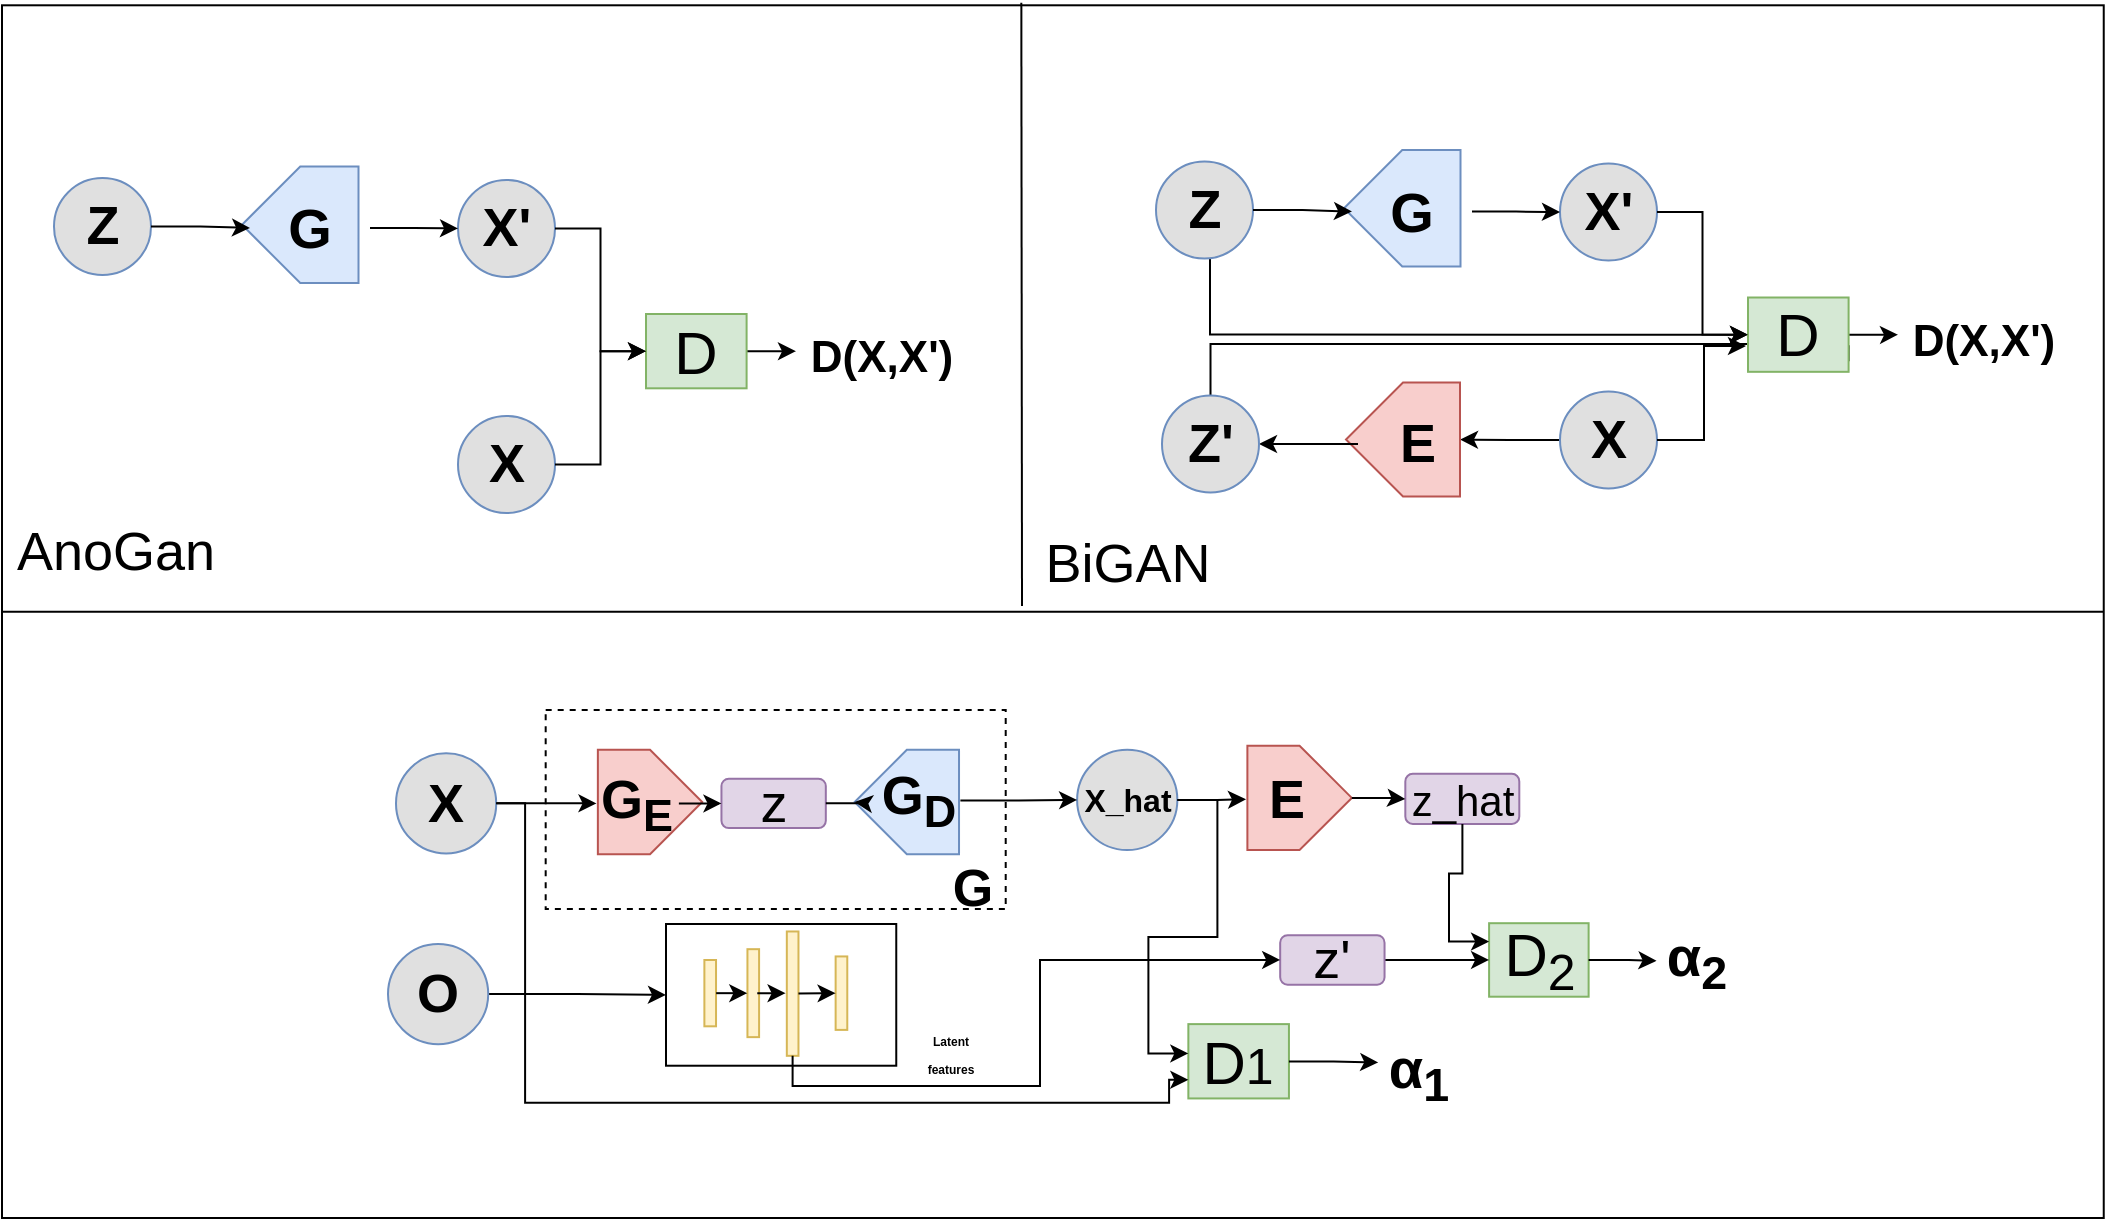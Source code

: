 <mxfile version="16.5.3" type="github">
  <diagram id="zoKfGG71uKdCOVqQadK0" name="第 1 页">
    <mxGraphModel dx="1673" dy="895" grid="0" gridSize="10" guides="1" tooltips="1" connect="1" arrows="1" fold="1" page="1" pageScale="1" pageWidth="1169" pageHeight="827" math="0" shadow="0">
      <root>
        <mxCell id="0" />
        <mxCell id="1" parent="0" />
        <mxCell id="K9JDCldYqfPiGEqKxHy6-145" value="" style="rounded=0;whiteSpace=wrap;html=1;fontSize=27;" parent="1" vertex="1">
          <mxGeometry x="59" y="93.65" width="1050.87" height="606.35" as="geometry" />
        </mxCell>
        <mxCell id="K9JDCldYqfPiGEqKxHy6-41" value="" style="group" parent="1" vertex="1" connectable="0">
          <mxGeometry x="256" y="446" width="677" height="207.53" as="geometry" />
        </mxCell>
        <mxCell id="K9JDCldYqfPiGEqKxHy6-2" value="" style="rounded=0;whiteSpace=wrap;html=1;shadow=0;dashed=1;sketch=0;fontFamily=Helvetica;fontSize=21;" parent="K9JDCldYqfPiGEqKxHy6-41" vertex="1">
          <mxGeometry x="74.841" width="230.015" height="99.559" as="geometry" />
        </mxCell>
        <mxCell id="K9JDCldYqfPiGEqKxHy6-6" value="&lt;b&gt;&lt;font style=&quot;font-size: 27px&quot;&gt;X&lt;/font&gt;&lt;/b&gt;" style="ellipse;whiteSpace=wrap;html=1;aspect=fixed;shadow=0;sketch=0;fontFamily=Helvetica;fontSize=18;fontColor=default;strokeColor=#6c8ebf;fillColor=#E0E0E0;" parent="K9JDCldYqfPiGEqKxHy6-41" vertex="1">
          <mxGeometry y="21.628" width="50.122" height="50.122" as="geometry" />
        </mxCell>
        <mxCell id="K9JDCldYqfPiGEqKxHy6-7" value="" style="group" parent="K9JDCldYqfPiGEqKxHy6-41" vertex="1" connectable="0">
          <mxGeometry x="100.245" y="19.912" width="212.163" height="87.2" as="geometry" />
        </mxCell>
        <mxCell id="K9JDCldYqfPiGEqKxHy6-8" value="" style="verticalLabelPosition=bottom;verticalAlign=top;html=1;shape=offPageConnector;rounded=0;size=0.5;shadow=0;sketch=0;fontFamily=Helvetica;fontSize=18;strokeColor=#b85450;fillColor=#f8cecc;rotation=-90;" parent="K9JDCldYqfPiGEqKxHy6-7" vertex="1">
          <mxGeometry x="0.687" width="52.183" height="52.183" as="geometry" />
        </mxCell>
        <mxCell id="K9JDCldYqfPiGEqKxHy6-9" value="&lt;b&gt;G&lt;sub&gt;E&lt;/sub&gt;&lt;/b&gt;" style="text;html=1;strokeColor=none;fillColor=none;align=center;verticalAlign=middle;whiteSpace=wrap;rounded=0;shadow=0;sketch=0;fontFamily=Helvetica;fontSize=27;fontColor=default;" parent="K9JDCldYqfPiGEqKxHy6-7" vertex="1">
          <mxGeometry y="16.479" width="41.197" height="20.599" as="geometry" />
        </mxCell>
        <mxCell id="K9JDCldYqfPiGEqKxHy6-3" style="edgeStyle=orthogonalEdgeStyle;rounded=0;orthogonalLoop=1;jettySize=auto;html=1;entryX=0;entryY=0.5;entryDx=0;entryDy=0;fontFamily=Helvetica;fontSize=21;fontColor=default;" parent="K9JDCldYqfPiGEqKxHy6-41" source="K9JDCldYqfPiGEqKxHy6-6" target="K9JDCldYqfPiGEqKxHy6-9" edge="1">
          <mxGeometry relative="1" as="geometry" />
        </mxCell>
        <mxCell id="K9JDCldYqfPiGEqKxHy6-11" value="z" style="rounded=1;whiteSpace=wrap;html=1;shadow=0;sketch=0;fontFamily=Helvetica;fontSize=27;fillColor=#e1d5e7;strokeColor=#9673a6;" parent="K9JDCldYqfPiGEqKxHy6-41" vertex="1">
          <mxGeometry x="162.727" y="34.331" width="52.183" height="24.718" as="geometry" />
        </mxCell>
        <mxCell id="K9JDCldYqfPiGEqKxHy6-12" value="" style="group;rotation=-180;" parent="K9JDCldYqfPiGEqKxHy6-41" vertex="1" connectable="0">
          <mxGeometry x="229.329" y="19.912" width="80.334" height="87.544" as="geometry" />
        </mxCell>
        <mxCell id="K9JDCldYqfPiGEqKxHy6-13" value="" style="verticalLabelPosition=bottom;verticalAlign=top;html=1;shape=offPageConnector;rounded=0;size=0.5;shadow=0;sketch=0;fontFamily=Helvetica;fontSize=18;strokeColor=#6c8ebf;fillColor=#dae8fc;rotation=-270;" parent="K9JDCldYqfPiGEqKxHy6-12" vertex="1">
          <mxGeometry width="52.183" height="52.183" as="geometry" />
        </mxCell>
        <mxCell id="K9JDCldYqfPiGEqKxHy6-14" value="&lt;b&gt;&lt;span style=&quot;font-size: 27px&quot;&gt;G&lt;sub&gt;D&lt;/sub&gt;&lt;/span&gt;&lt;/b&gt;" style="text;html=1;strokeColor=none;fillColor=none;align=center;verticalAlign=middle;whiteSpace=wrap;rounded=0;shadow=0;sketch=0;fontFamily=Helvetica;fontSize=27;fontColor=default;rotation=0;" parent="K9JDCldYqfPiGEqKxHy6-12" vertex="1">
          <mxGeometry x="11.672" y="15.106" width="41.197" height="20.599" as="geometry" />
        </mxCell>
        <mxCell id="K9JDCldYqfPiGEqKxHy6-15" value="&lt;b&gt;&lt;font style=&quot;font-size: 26px&quot;&gt;G&lt;/font&gt;&lt;/b&gt;" style="text;html=1;strokeColor=none;fillColor=none;align=center;verticalAlign=middle;whiteSpace=wrap;rounded=0;shadow=0;dashed=1;sketch=0;fontFamily=Helvetica;fontSize=21;fontColor=default;" parent="K9JDCldYqfPiGEqKxHy6-12" vertex="1">
          <mxGeometry x="39.137" y="59.049" width="41.197" height="20.599" as="geometry" />
        </mxCell>
        <mxCell id="K9JDCldYqfPiGEqKxHy6-10" style="edgeStyle=orthogonalEdgeStyle;rounded=0;orthogonalLoop=1;jettySize=auto;html=1;entryX=0.5;entryY=1;entryDx=0;entryDy=0;fontFamily=Helvetica;fontSize=21;fontColor=default;" parent="K9JDCldYqfPiGEqKxHy6-41" source="K9JDCldYqfPiGEqKxHy6-11" target="K9JDCldYqfPiGEqKxHy6-13" edge="1">
          <mxGeometry relative="1" as="geometry" />
        </mxCell>
        <mxCell id="K9JDCldYqfPiGEqKxHy6-19" value="&lt;b&gt;&lt;font style=&quot;font-size: 16px&quot;&gt;X_hat&lt;/font&gt;&lt;/b&gt;" style="ellipse;whiteSpace=wrap;html=1;aspect=fixed;shadow=0;sketch=0;fontFamily=Helvetica;fontSize=18;fontColor=default;strokeColor=#6c8ebf;fillColor=#E0E0E0;" parent="K9JDCldYqfPiGEqKxHy6-41" vertex="1">
          <mxGeometry x="340.56" y="19.912" width="50.122" height="50.122" as="geometry" />
        </mxCell>
        <mxCell id="K9JDCldYqfPiGEqKxHy6-20" value="" style="group" parent="K9JDCldYqfPiGEqKxHy6-41" vertex="1" connectable="0">
          <mxGeometry x="425.013" y="17.852" width="52.869" height="52.183" as="geometry" />
        </mxCell>
        <mxCell id="K9JDCldYqfPiGEqKxHy6-21" value="" style="verticalLabelPosition=bottom;verticalAlign=top;html=1;shape=offPageConnector;rounded=0;size=0.5;shadow=0;sketch=0;fontFamily=Helvetica;fontSize=18;strokeColor=#b85450;fillColor=#f8cecc;rotation=-90;" parent="K9JDCldYqfPiGEqKxHy6-20" vertex="1">
          <mxGeometry x="0.687" width="52.183" height="52.183" as="geometry" />
        </mxCell>
        <mxCell id="K9JDCldYqfPiGEqKxHy6-22" value="&lt;b&gt;E&lt;/b&gt;" style="text;html=1;strokeColor=none;fillColor=none;align=center;verticalAlign=middle;whiteSpace=wrap;rounded=0;shadow=0;sketch=0;fontFamily=Helvetica;fontSize=27;fontColor=default;" parent="K9JDCldYqfPiGEqKxHy6-20" vertex="1">
          <mxGeometry y="16.479" width="41.197" height="20.599" as="geometry" />
        </mxCell>
        <mxCell id="K9JDCldYqfPiGEqKxHy6-16" style="edgeStyle=orthogonalEdgeStyle;rounded=0;orthogonalLoop=1;jettySize=auto;html=1;fontFamily=Helvetica;fontSize=21;fontColor=default;" parent="K9JDCldYqfPiGEqKxHy6-41" source="K9JDCldYqfPiGEqKxHy6-19" target="K9JDCldYqfPiGEqKxHy6-22" edge="1">
          <mxGeometry relative="1" as="geometry" />
        </mxCell>
        <mxCell id="K9JDCldYqfPiGEqKxHy6-24" value="&lt;font style=&quot;font-size: 21px&quot;&gt;z_hat&lt;/font&gt;" style="rounded=1;whiteSpace=wrap;html=1;shadow=0;sketch=0;fontFamily=Helvetica;fontSize=27;fillColor=#e1d5e7;strokeColor=#9673a6;" parent="K9JDCldYqfPiGEqKxHy6-41" vertex="1">
          <mxGeometry x="504.66" y="31.928" width="56.989" height="25.062" as="geometry" />
        </mxCell>
        <mxCell id="K9JDCldYqfPiGEqKxHy6-25" style="edgeStyle=orthogonalEdgeStyle;rounded=0;orthogonalLoop=1;jettySize=auto;html=1;fontFamily=Helvetica;fontSize=21;fontColor=default;entryX=0;entryY=0.5;entryDx=0;entryDy=0;" parent="K9JDCldYqfPiGEqKxHy6-41" source="K9JDCldYqfPiGEqKxHy6-14" target="K9JDCldYqfPiGEqKxHy6-19" edge="1">
          <mxGeometry relative="1" as="geometry">
            <mxPoint x="339.187" y="43.943" as="targetPoint" />
          </mxGeometry>
        </mxCell>
        <mxCell id="K9JDCldYqfPiGEqKxHy6-26" style="edgeStyle=orthogonalEdgeStyle;rounded=0;orthogonalLoop=1;jettySize=auto;html=1;entryX=0;entryY=0.5;entryDx=0;entryDy=0;fontFamily=Helvetica;fontSize=21;fontColor=default;" parent="K9JDCldYqfPiGEqKxHy6-41" source="K9JDCldYqfPiGEqKxHy6-9" target="K9JDCldYqfPiGEqKxHy6-11" edge="1">
          <mxGeometry relative="1" as="geometry" />
        </mxCell>
        <mxCell id="K9JDCldYqfPiGEqKxHy6-27" style="edgeStyle=orthogonalEdgeStyle;rounded=0;orthogonalLoop=1;jettySize=auto;html=1;entryX=0;entryY=0.5;entryDx=0;entryDy=0;fontFamily=Helvetica;fontSize=21;fontColor=default;" parent="K9JDCldYqfPiGEqKxHy6-41" source="K9JDCldYqfPiGEqKxHy6-21" target="K9JDCldYqfPiGEqKxHy6-24" edge="1">
          <mxGeometry relative="1" as="geometry" />
        </mxCell>
        <mxCell id="K9JDCldYqfPiGEqKxHy6-30" value="D&lt;sub&gt;2&lt;/sub&gt;" style="rounded=0;whiteSpace=wrap;html=1;shadow=0;sketch=0;fontFamily=Helvetica;fontSize=30;strokeColor=#82b366;fillColor=#d5e8d4;" parent="K9JDCldYqfPiGEqKxHy6-41" vertex="1">
          <mxGeometry x="546.548" y="106.6" width="49.758" height="36.754" as="geometry" />
        </mxCell>
        <mxCell id="K9JDCldYqfPiGEqKxHy6-23" style="edgeStyle=orthogonalEdgeStyle;rounded=0;orthogonalLoop=1;jettySize=auto;html=1;entryX=0;entryY=0.25;entryDx=0;entryDy=0;fontFamily=Helvetica;fontSize=30;fontColor=default;" parent="K9JDCldYqfPiGEqKxHy6-41" source="K9JDCldYqfPiGEqKxHy6-24" target="K9JDCldYqfPiGEqKxHy6-30" edge="1">
          <mxGeometry relative="1" as="geometry" />
        </mxCell>
        <mxCell id="K9JDCldYqfPiGEqKxHy6-31" style="edgeStyle=orthogonalEdgeStyle;rounded=0;orthogonalLoop=1;jettySize=auto;html=1;entryX=0;entryY=0.5;entryDx=0;entryDy=0;fontFamily=Helvetica;fontSize=30;fontColor=default;" parent="K9JDCldYqfPiGEqKxHy6-41" source="K9JDCldYqfPiGEqKxHy6-32" target="K9JDCldYqfPiGEqKxHy6-30" edge="1">
          <mxGeometry relative="1" as="geometry" />
        </mxCell>
        <mxCell id="K9JDCldYqfPiGEqKxHy6-32" value="z&#39;" style="rounded=1;whiteSpace=wrap;html=1;shadow=0;sketch=0;fontFamily=Helvetica;fontSize=27;fillColor=#e1d5e7;strokeColor=#9673a6;" parent="K9JDCldYqfPiGEqKxHy6-41" vertex="1">
          <mxGeometry x="442.089" y="112.618" width="52.183" height="24.718" as="geometry" />
        </mxCell>
        <mxCell id="K9JDCldYqfPiGEqKxHy6-35" value="D&lt;span style=&quot;font-size: 25px&quot;&gt;1&lt;/span&gt;" style="rounded=0;whiteSpace=wrap;html=1;shadow=0;sketch=0;fontFamily=Helvetica;fontSize=30;strokeColor=#82b366;fillColor=#d5e8d4;" parent="K9JDCldYqfPiGEqKxHy6-41" vertex="1">
          <mxGeometry x="396.174" y="157.06" width="50.294" height="37.161" as="geometry" />
        </mxCell>
        <mxCell id="K9JDCldYqfPiGEqKxHy6-4" style="edgeStyle=orthogonalEdgeStyle;rounded=0;orthogonalLoop=1;jettySize=auto;html=1;entryX=0;entryY=0.75;entryDx=0;entryDy=0;fontFamily=Helvetica;fontSize=30;fontColor=default;" parent="K9JDCldYqfPiGEqKxHy6-41" source="K9JDCldYqfPiGEqKxHy6-6" target="K9JDCldYqfPiGEqKxHy6-35" edge="1">
          <mxGeometry relative="1" as="geometry">
            <Array as="points">
              <mxPoint x="64.542" y="46.69" />
              <mxPoint x="64.542" y="196.372" />
              <mxPoint x="386.563" y="196.372" />
            </Array>
          </mxGeometry>
        </mxCell>
        <mxCell id="K9JDCldYqfPiGEqKxHy6-17" style="edgeStyle=orthogonalEdgeStyle;rounded=0;orthogonalLoop=1;jettySize=auto;html=1;entryX=0;entryY=0.395;entryDx=0;entryDy=0;fontFamily=Helvetica;fontSize=30;fontColor=default;entryPerimeter=0;" parent="K9JDCldYqfPiGEqKxHy6-41" source="K9JDCldYqfPiGEqKxHy6-19" target="K9JDCldYqfPiGEqKxHy6-35" edge="1">
          <mxGeometry relative="1" as="geometry" />
        </mxCell>
        <mxCell id="K9JDCldYqfPiGEqKxHy6-36" value="&lt;b style=&quot;font-size: 28px&quot;&gt;α&lt;sub&gt;1&lt;/sub&gt;&lt;/b&gt;" style="text;html=1;strokeColor=none;fillColor=none;align=center;verticalAlign=middle;whiteSpace=wrap;rounded=0;shadow=0;sketch=0;fontFamily=Helvetica;fontSize=30;fontColor=default;" parent="K9JDCldYqfPiGEqKxHy6-41" vertex="1">
          <mxGeometry x="491.104" y="171.099" width="41.197" height="20.599" as="geometry" />
        </mxCell>
        <mxCell id="K9JDCldYqfPiGEqKxHy6-37" value="&lt;font style=&quot;font-size: 28px&quot;&gt;&lt;b&gt;α&lt;/b&gt;&lt;b&gt;&lt;sub&gt;2&lt;/sub&gt;&lt;/b&gt;&lt;/font&gt;" style="text;html=1;strokeColor=none;fillColor=none;align=center;verticalAlign=middle;whiteSpace=wrap;rounded=0;shadow=0;sketch=0;fontFamily=Helvetica;fontSize=30;fontColor=default;" parent="K9JDCldYqfPiGEqKxHy6-41" vertex="1">
          <mxGeometry x="630.254" y="115.057" width="41.197" height="20.599" as="geometry" />
        </mxCell>
        <mxCell id="K9JDCldYqfPiGEqKxHy6-33" style="edgeStyle=orthogonalEdgeStyle;rounded=0;orthogonalLoop=1;jettySize=auto;html=1;fontFamily=Helvetica;fontSize=30;fontColor=default;entryX=0;entryY=0.25;entryDx=0;entryDy=0;" parent="K9JDCldYqfPiGEqKxHy6-41" source="K9JDCldYqfPiGEqKxHy6-35" target="K9JDCldYqfPiGEqKxHy6-36" edge="1">
          <mxGeometry relative="1" as="geometry">
            <mxPoint x="497.108" y="252.503" as="targetPoint" />
          </mxGeometry>
        </mxCell>
        <mxCell id="K9JDCldYqfPiGEqKxHy6-28" style="edgeStyle=orthogonalEdgeStyle;rounded=0;orthogonalLoop=1;jettySize=auto;html=1;fontFamily=Helvetica;fontSize=34;fontColor=default;" parent="K9JDCldYqfPiGEqKxHy6-41" source="K9JDCldYqfPiGEqKxHy6-30" target="K9JDCldYqfPiGEqKxHy6-37" edge="1">
          <mxGeometry relative="1" as="geometry" />
        </mxCell>
        <mxCell id="K9JDCldYqfPiGEqKxHy6-90" value="" style="group" parent="1" vertex="1" connectable="0">
          <mxGeometry x="85" y="174.25" width="444" height="173.25" as="geometry" />
        </mxCell>
        <mxCell id="K9JDCldYqfPiGEqKxHy6-75" value="&lt;b&gt;&lt;font style=&quot;font-size: 27px&quot;&gt;Z&lt;/font&gt;&lt;/b&gt;" style="ellipse;whiteSpace=wrap;html=1;aspect=fixed;shadow=0;sketch=0;fontFamily=Helvetica;fontSize=18;fontColor=default;strokeColor=#6c8ebf;fillColor=#E0E0E0;" parent="K9JDCldYqfPiGEqKxHy6-90" vertex="1">
          <mxGeometry y="5.75" width="48.5" height="48.5" as="geometry" />
        </mxCell>
        <mxCell id="K9JDCldYqfPiGEqKxHy6-76" value="" style="verticalLabelPosition=bottom;verticalAlign=top;html=1;shape=offPageConnector;rounded=0;size=0.5;shadow=0;sketch=0;fontFamily=Helvetica;fontSize=18;strokeColor=#6c8ebf;fillColor=#dae8fc;rotation=-270;" parent="K9JDCldYqfPiGEqKxHy6-90" vertex="1">
          <mxGeometry x="94" width="58.25" height="58.25" as="geometry" />
        </mxCell>
        <mxCell id="K9JDCldYqfPiGEqKxHy6-77" value="&lt;b&gt;&lt;font style=&quot;font-size: 28px&quot;&gt;G&lt;/font&gt;&lt;/b&gt;" style="text;html=1;strokeColor=none;fillColor=none;align=center;verticalAlign=middle;whiteSpace=wrap;rounded=0;fontSize=26;" parent="K9JDCldYqfPiGEqKxHy6-90" vertex="1">
          <mxGeometry x="98" y="15.75" width="60" height="30" as="geometry" />
        </mxCell>
        <mxCell id="K9JDCldYqfPiGEqKxHy6-80" style="edgeStyle=orthogonalEdgeStyle;rounded=0;orthogonalLoop=1;jettySize=auto;html=1;entryX=0;entryY=0.5;entryDx=0;entryDy=0;fontSize=28;" parent="K9JDCldYqfPiGEqKxHy6-90" source="K9JDCldYqfPiGEqKxHy6-75" target="K9JDCldYqfPiGEqKxHy6-77" edge="1">
          <mxGeometry relative="1" as="geometry" />
        </mxCell>
        <mxCell id="K9JDCldYqfPiGEqKxHy6-79" value="&lt;b&gt;&lt;font style=&quot;font-size: 27px&quot;&gt;X&#39;&lt;/font&gt;&lt;/b&gt;" style="ellipse;whiteSpace=wrap;html=1;aspect=fixed;shadow=0;sketch=0;fontFamily=Helvetica;fontSize=18;fontColor=default;strokeColor=#6c8ebf;fillColor=#E0E0E0;" parent="K9JDCldYqfPiGEqKxHy6-90" vertex="1">
          <mxGeometry x="202" y="6.75" width="48.5" height="48.5" as="geometry" />
        </mxCell>
        <mxCell id="K9JDCldYqfPiGEqKxHy6-81" style="edgeStyle=orthogonalEdgeStyle;rounded=0;orthogonalLoop=1;jettySize=auto;html=1;entryX=0;entryY=0.5;entryDx=0;entryDy=0;fontSize=28;" parent="K9JDCldYqfPiGEqKxHy6-90" source="K9JDCldYqfPiGEqKxHy6-77" target="K9JDCldYqfPiGEqKxHy6-79" edge="1">
          <mxGeometry relative="1" as="geometry" />
        </mxCell>
        <mxCell id="K9JDCldYqfPiGEqKxHy6-82" value="&lt;b&gt;&lt;font style=&quot;font-size: 27px&quot;&gt;X&lt;/font&gt;&lt;/b&gt;" style="ellipse;whiteSpace=wrap;html=1;aspect=fixed;shadow=0;sketch=0;fontFamily=Helvetica;fontSize=18;fontColor=default;strokeColor=#6c8ebf;fillColor=#E0E0E0;" parent="K9JDCldYqfPiGEqKxHy6-90" vertex="1">
          <mxGeometry x="202" y="124.75" width="48.5" height="48.5" as="geometry" />
        </mxCell>
        <mxCell id="K9JDCldYqfPiGEqKxHy6-88" style="edgeStyle=orthogonalEdgeStyle;rounded=0;orthogonalLoop=1;jettySize=auto;html=1;fontSize=28;" parent="K9JDCldYqfPiGEqKxHy6-90" source="K9JDCldYqfPiGEqKxHy6-84" edge="1">
          <mxGeometry relative="1" as="geometry">
            <mxPoint x="371" y="92.331" as="targetPoint" />
          </mxGeometry>
        </mxCell>
        <mxCell id="K9JDCldYqfPiGEqKxHy6-84" value="D" style="rounded=0;whiteSpace=wrap;html=1;shadow=0;sketch=0;fontFamily=Helvetica;fontSize=30;strokeColor=#82b366;fillColor=#d5e8d4;" parent="K9JDCldYqfPiGEqKxHy6-90" vertex="1">
          <mxGeometry x="296.004" y="73.75" width="50.294" height="37.161" as="geometry" />
        </mxCell>
        <mxCell id="K9JDCldYqfPiGEqKxHy6-86" style="edgeStyle=orthogonalEdgeStyle;rounded=0;orthogonalLoop=1;jettySize=auto;html=1;entryX=0;entryY=0.5;entryDx=0;entryDy=0;fontSize=28;" parent="K9JDCldYqfPiGEqKxHy6-90" source="K9JDCldYqfPiGEqKxHy6-79" target="K9JDCldYqfPiGEqKxHy6-84" edge="1">
          <mxGeometry relative="1" as="geometry" />
        </mxCell>
        <mxCell id="K9JDCldYqfPiGEqKxHy6-87" style="edgeStyle=orthogonalEdgeStyle;rounded=0;orthogonalLoop=1;jettySize=auto;html=1;entryX=0;entryY=0.5;entryDx=0;entryDy=0;fontSize=28;" parent="K9JDCldYqfPiGEqKxHy6-90" source="K9JDCldYqfPiGEqKxHy6-82" target="K9JDCldYqfPiGEqKxHy6-84" edge="1">
          <mxGeometry relative="1" as="geometry" />
        </mxCell>
        <mxCell id="K9JDCldYqfPiGEqKxHy6-89" value="&lt;font style=&quot;font-size: 22px&quot;&gt;&lt;b&gt;D(X,X&#39;)&lt;/b&gt;&lt;/font&gt;" style="text;html=1;strokeColor=none;fillColor=none;align=center;verticalAlign=middle;whiteSpace=wrap;rounded=0;fontSize=28;" parent="K9JDCldYqfPiGEqKxHy6-90" vertex="1">
          <mxGeometry x="384" y="77.75" width="60" height="30" as="geometry" />
        </mxCell>
        <mxCell id="K9JDCldYqfPiGEqKxHy6-91" value="" style="group" parent="1" vertex="1" connectable="0">
          <mxGeometry x="636" y="166" width="444" height="173.255" as="geometry" />
        </mxCell>
        <mxCell id="K9JDCldYqfPiGEqKxHy6-130" style="edgeStyle=orthogonalEdgeStyle;rounded=0;orthogonalLoop=1;jettySize=auto;html=1;entryX=0;entryY=0.5;entryDx=0;entryDy=0;fontSize=27;" parent="K9JDCldYqfPiGEqKxHy6-91" source="K9JDCldYqfPiGEqKxHy6-92" target="K9JDCldYqfPiGEqKxHy6-100" edge="1">
          <mxGeometry relative="1" as="geometry">
            <Array as="points">
              <mxPoint x="27" y="92" />
            </Array>
          </mxGeometry>
        </mxCell>
        <mxCell id="K9JDCldYqfPiGEqKxHy6-129" style="edgeStyle=orthogonalEdgeStyle;rounded=0;orthogonalLoop=1;jettySize=auto;html=1;entryX=1;entryY=0.75;entryDx=0;entryDy=0;fontSize=27;endArrow=baseDash;endFill=0;" parent="K9JDCldYqfPiGEqKxHy6-91" source="K9JDCldYqfPiGEqKxHy6-121" target="K9JDCldYqfPiGEqKxHy6-100" edge="1">
          <mxGeometry relative="1" as="geometry">
            <Array as="points">
              <mxPoint x="27" y="97" />
              <mxPoint x="296" y="97" />
              <mxPoint x="296" y="102" />
            </Array>
          </mxGeometry>
        </mxCell>
        <mxCell id="K9JDCldYqfPiGEqKxHy6-92" value="&lt;b&gt;&lt;font style=&quot;font-size: 27px&quot;&gt;Z&lt;/font&gt;&lt;/b&gt;" style="ellipse;whiteSpace=wrap;html=1;aspect=fixed;shadow=0;sketch=0;fontFamily=Helvetica;fontSize=18;fontColor=default;strokeColor=#6c8ebf;fillColor=#E0E0E0;" parent="K9JDCldYqfPiGEqKxHy6-91" vertex="1">
          <mxGeometry y="5.75" width="48.5" height="48.5" as="geometry" />
        </mxCell>
        <mxCell id="K9JDCldYqfPiGEqKxHy6-93" value="" style="verticalLabelPosition=bottom;verticalAlign=top;html=1;shape=offPageConnector;rounded=0;size=0.5;shadow=0;sketch=0;fontFamily=Helvetica;fontSize=18;strokeColor=#6c8ebf;fillColor=#dae8fc;rotation=-270;" parent="K9JDCldYqfPiGEqKxHy6-91" vertex="1">
          <mxGeometry x="94" width="58.25" height="58.25" as="geometry" />
        </mxCell>
        <mxCell id="K9JDCldYqfPiGEqKxHy6-94" value="&lt;b&gt;&lt;font style=&quot;font-size: 28px&quot;&gt;G&lt;/font&gt;&lt;/b&gt;" style="text;html=1;strokeColor=none;fillColor=none;align=center;verticalAlign=middle;whiteSpace=wrap;rounded=0;fontSize=26;" parent="K9JDCldYqfPiGEqKxHy6-91" vertex="1">
          <mxGeometry x="98" y="15.75" width="60" height="30" as="geometry" />
        </mxCell>
        <mxCell id="K9JDCldYqfPiGEqKxHy6-95" style="edgeStyle=orthogonalEdgeStyle;rounded=0;orthogonalLoop=1;jettySize=auto;html=1;entryX=0;entryY=0.5;entryDx=0;entryDy=0;fontSize=28;" parent="K9JDCldYqfPiGEqKxHy6-91" source="K9JDCldYqfPiGEqKxHy6-92" target="K9JDCldYqfPiGEqKxHy6-94" edge="1">
          <mxGeometry relative="1" as="geometry" />
        </mxCell>
        <mxCell id="K9JDCldYqfPiGEqKxHy6-96" value="&lt;b&gt;&lt;font style=&quot;font-size: 27px&quot;&gt;X&#39;&lt;/font&gt;&lt;/b&gt;" style="ellipse;whiteSpace=wrap;html=1;aspect=fixed;shadow=0;sketch=0;fontFamily=Helvetica;fontSize=18;fontColor=default;strokeColor=#6c8ebf;fillColor=#E0E0E0;" parent="K9JDCldYqfPiGEqKxHy6-91" vertex="1">
          <mxGeometry x="202" y="6.75" width="48.5" height="48.5" as="geometry" />
        </mxCell>
        <mxCell id="K9JDCldYqfPiGEqKxHy6-97" style="edgeStyle=orthogonalEdgeStyle;rounded=0;orthogonalLoop=1;jettySize=auto;html=1;entryX=0;entryY=0.5;entryDx=0;entryDy=0;fontSize=28;" parent="K9JDCldYqfPiGEqKxHy6-91" source="K9JDCldYqfPiGEqKxHy6-94" target="K9JDCldYqfPiGEqKxHy6-96" edge="1">
          <mxGeometry relative="1" as="geometry" />
        </mxCell>
        <mxCell id="K9JDCldYqfPiGEqKxHy6-123" style="edgeStyle=orthogonalEdgeStyle;rounded=0;orthogonalLoop=1;jettySize=auto;html=1;entryX=0.5;entryY=0;entryDx=0;entryDy=0;fontSize=27;" parent="K9JDCldYqfPiGEqKxHy6-91" source="K9JDCldYqfPiGEqKxHy6-98" target="K9JDCldYqfPiGEqKxHy6-104" edge="1">
          <mxGeometry relative="1" as="geometry" />
        </mxCell>
        <mxCell id="K9JDCldYqfPiGEqKxHy6-98" value="&lt;b&gt;&lt;font style=&quot;font-size: 27px&quot;&gt;X&lt;/font&gt;&lt;/b&gt;" style="ellipse;whiteSpace=wrap;html=1;aspect=fixed;shadow=0;sketch=0;fontFamily=Helvetica;fontSize=18;fontColor=default;strokeColor=#6c8ebf;fillColor=#E0E0E0;" parent="K9JDCldYqfPiGEqKxHy6-91" vertex="1">
          <mxGeometry x="202" y="120.75" width="48.5" height="48.5" as="geometry" />
        </mxCell>
        <mxCell id="K9JDCldYqfPiGEqKxHy6-99" style="edgeStyle=orthogonalEdgeStyle;rounded=0;orthogonalLoop=1;jettySize=auto;html=1;fontSize=28;" parent="K9JDCldYqfPiGEqKxHy6-91" source="K9JDCldYqfPiGEqKxHy6-100" edge="1">
          <mxGeometry relative="1" as="geometry">
            <mxPoint x="371" y="92.331" as="targetPoint" />
          </mxGeometry>
        </mxCell>
        <mxCell id="K9JDCldYqfPiGEqKxHy6-100" value="D" style="rounded=0;whiteSpace=wrap;html=1;shadow=0;sketch=0;fontFamily=Helvetica;fontSize=30;strokeColor=#82b366;fillColor=#d5e8d4;" parent="K9JDCldYqfPiGEqKxHy6-91" vertex="1">
          <mxGeometry x="296.004" y="73.75" width="50.294" height="37.161" as="geometry" />
        </mxCell>
        <mxCell id="K9JDCldYqfPiGEqKxHy6-101" style="edgeStyle=orthogonalEdgeStyle;rounded=0;orthogonalLoop=1;jettySize=auto;html=1;entryX=0;entryY=0.5;entryDx=0;entryDy=0;fontSize=28;" parent="K9JDCldYqfPiGEqKxHy6-91" source="K9JDCldYqfPiGEqKxHy6-96" target="K9JDCldYqfPiGEqKxHy6-100" edge="1">
          <mxGeometry relative="1" as="geometry" />
        </mxCell>
        <mxCell id="K9JDCldYqfPiGEqKxHy6-102" style="edgeStyle=orthogonalEdgeStyle;rounded=0;orthogonalLoop=1;jettySize=auto;html=1;fontSize=28;" parent="K9JDCldYqfPiGEqKxHy6-91" source="K9JDCldYqfPiGEqKxHy6-98" edge="1">
          <mxGeometry relative="1" as="geometry">
            <mxPoint x="295" y="98" as="targetPoint" />
            <Array as="points">
              <mxPoint x="274" y="145" />
              <mxPoint x="274" y="98" />
            </Array>
          </mxGeometry>
        </mxCell>
        <mxCell id="K9JDCldYqfPiGEqKxHy6-103" value="&lt;font style=&quot;font-size: 22px&quot;&gt;&lt;b&gt;D(X,X&#39;)&lt;/b&gt;&lt;/font&gt;" style="text;html=1;strokeColor=none;fillColor=none;align=center;verticalAlign=middle;whiteSpace=wrap;rounded=0;fontSize=28;" parent="K9JDCldYqfPiGEqKxHy6-91" vertex="1">
          <mxGeometry x="384" y="77.75" width="60" height="30" as="geometry" />
        </mxCell>
        <mxCell id="K9JDCldYqfPiGEqKxHy6-104" value="" style="verticalLabelPosition=bottom;verticalAlign=top;html=1;shape=offPageConnector;rounded=0;size=0.5;shadow=0;sketch=0;fontFamily=Helvetica;fontSize=18;strokeColor=#b85450;fillColor=#f8cecc;rotation=90;" parent="K9JDCldYqfPiGEqKxHy6-91" vertex="1">
          <mxGeometry x="95" y="116.25" width="57" height="57" as="geometry" />
        </mxCell>
        <mxCell id="K9JDCldYqfPiGEqKxHy6-124" style="edgeStyle=orthogonalEdgeStyle;rounded=0;orthogonalLoop=1;jettySize=auto;html=1;entryX=1;entryY=0.5;entryDx=0;entryDy=0;fontSize=27;" parent="K9JDCldYqfPiGEqKxHy6-91" source="K9JDCldYqfPiGEqKxHy6-105" target="K9JDCldYqfPiGEqKxHy6-121" edge="1">
          <mxGeometry relative="1" as="geometry" />
        </mxCell>
        <mxCell id="K9JDCldYqfPiGEqKxHy6-105" value="&lt;b&gt;&lt;font style=&quot;font-size: 27px&quot;&gt;E&lt;/font&gt;&lt;/b&gt;" style="text;html=1;strokeColor=none;fillColor=none;align=center;verticalAlign=middle;whiteSpace=wrap;rounded=0;fontSize=22;" parent="K9JDCldYqfPiGEqKxHy6-91" vertex="1">
          <mxGeometry x="101" y="132" width="60" height="30" as="geometry" />
        </mxCell>
        <mxCell id="K9JDCldYqfPiGEqKxHy6-121" value="&lt;b&gt;&lt;font style=&quot;font-size: 27px&quot;&gt;Z&#39;&lt;/font&gt;&lt;/b&gt;" style="ellipse;whiteSpace=wrap;html=1;aspect=fixed;shadow=0;sketch=0;fontFamily=Helvetica;fontSize=18;fontColor=default;strokeColor=#6c8ebf;fillColor=#E0E0E0;" parent="K9JDCldYqfPiGEqKxHy6-91" vertex="1">
          <mxGeometry x="3" y="122.75" width="48.5" height="48.5" as="geometry" />
        </mxCell>
        <mxCell id="K9JDCldYqfPiGEqKxHy6-149" value="" style="endArrow=none;html=1;rounded=0;fontSize=27;exitX=0;exitY=0.5;exitDx=0;exitDy=0;entryX=1;entryY=0.5;entryDx=0;entryDy=0;" parent="1" source="K9JDCldYqfPiGEqKxHy6-145" target="K9JDCldYqfPiGEqKxHy6-145" edge="1">
          <mxGeometry width="50" height="50" relative="1" as="geometry">
            <mxPoint x="133" y="403" as="sourcePoint" />
            <mxPoint x="1101" y="400" as="targetPoint" />
          </mxGeometry>
        </mxCell>
        <mxCell id="K9JDCldYqfPiGEqKxHy6-151" value="" style="endArrow=none;html=1;rounded=0;fontSize=27;exitX=0.485;exitY=-0.002;exitDx=0;exitDy=0;exitPerimeter=0;" parent="1" source="K9JDCldYqfPiGEqKxHy6-145" edge="1">
          <mxGeometry width="50" height="50" relative="1" as="geometry">
            <mxPoint x="186" y="163" as="sourcePoint" />
            <mxPoint x="569" y="394" as="targetPoint" />
          </mxGeometry>
        </mxCell>
        <mxCell id="K9JDCldYqfPiGEqKxHy6-152" value="AnoGan" style="text;html=1;strokeColor=none;fillColor=none;align=center;verticalAlign=middle;whiteSpace=wrap;rounded=0;fontSize=27;" parent="1" vertex="1">
          <mxGeometry x="86" y="352" width="60" height="30" as="geometry" />
        </mxCell>
        <mxCell id="K9JDCldYqfPiGEqKxHy6-153" value="BiGAN" style="text;html=1;strokeColor=none;fillColor=none;align=center;verticalAlign=middle;whiteSpace=wrap;rounded=0;fontSize=27;" parent="1" vertex="1">
          <mxGeometry x="592" y="358" width="60" height="30" as="geometry" />
        </mxCell>
        <mxCell id="-DCPUuU-maHSj6jhBlP8-17" style="edgeStyle=orthogonalEdgeStyle;rounded=0;orthogonalLoop=1;jettySize=auto;html=1;fontSize=6;" edge="1" parent="1" source="-DCPUuU-maHSj6jhBlP8-3" target="-DCPUuU-maHSj6jhBlP8-4">
          <mxGeometry relative="1" as="geometry" />
        </mxCell>
        <mxCell id="-DCPUuU-maHSj6jhBlP8-3" value="&lt;span style=&quot;font-size: 27px&quot;&gt;&lt;b&gt;O&lt;/b&gt;&lt;/span&gt;" style="ellipse;whiteSpace=wrap;html=1;aspect=fixed;shadow=0;sketch=0;fontFamily=Helvetica;fontSize=18;fontColor=default;strokeColor=#6c8ebf;fillColor=#E0E0E0;" vertex="1" parent="1">
          <mxGeometry x="252" y="562.998" width="50.122" height="50.122" as="geometry" />
        </mxCell>
        <mxCell id="-DCPUuU-maHSj6jhBlP8-12" value="" style="group" vertex="1" connectable="0" parent="1">
          <mxGeometry x="391" y="553" width="115.13" height="70.86" as="geometry" />
        </mxCell>
        <mxCell id="-DCPUuU-maHSj6jhBlP8-4" value="" style="rounded=0;whiteSpace=wrap;html=1;" vertex="1" parent="-DCPUuU-maHSj6jhBlP8-12">
          <mxGeometry width="115.13" height="70.86" as="geometry" />
        </mxCell>
        <mxCell id="-DCPUuU-maHSj6jhBlP8-6" value="" style="rounded=0;whiteSpace=wrap;html=1;fillColor=#fff2cc;strokeColor=#d6b656;rotation=90;" vertex="1" parent="-DCPUuU-maHSj6jhBlP8-12">
          <mxGeometry x="5.526" y="31.669" width="33.157" height="5.824" as="geometry" />
        </mxCell>
        <mxCell id="-DCPUuU-maHSj6jhBlP8-8" value="" style="rounded=0;whiteSpace=wrap;html=1;fillColor=#fff2cc;strokeColor=#d6b656;rotation=90;" vertex="1" parent="-DCPUuU-maHSj6jhBlP8-12">
          <mxGeometry x="21.644" y="31.669" width="43.98" height="5.824" as="geometry" />
        </mxCell>
        <mxCell id="-DCPUuU-maHSj6jhBlP8-5" style="edgeStyle=orthogonalEdgeStyle;rounded=0;orthogonalLoop=1;jettySize=auto;html=1;" edge="1" parent="-DCPUuU-maHSj6jhBlP8-12">
          <mxGeometry relative="1" as="geometry">
            <mxPoint x="25.086" y="34.587" as="sourcePoint" />
            <mxPoint x="40.654" y="34.587" as="targetPoint" />
          </mxGeometry>
        </mxCell>
        <mxCell id="-DCPUuU-maHSj6jhBlP8-10" value="" style="rounded=0;whiteSpace=wrap;html=1;fillColor=#fff2cc;strokeColor=#d6b656;rotation=90;" vertex="1" parent="-DCPUuU-maHSj6jhBlP8-12">
          <mxGeometry x="32.236" y="31.911" width="62.17" height="5.824" as="geometry" />
        </mxCell>
        <mxCell id="-DCPUuU-maHSj6jhBlP8-7" style="edgeStyle=orthogonalEdgeStyle;rounded=0;orthogonalLoop=1;jettySize=auto;html=1;entryX=0.5;entryY=1;entryDx=0;entryDy=0;" edge="1" parent="-DCPUuU-maHSj6jhBlP8-12">
          <mxGeometry relative="1" as="geometry">
            <mxPoint x="45.625" y="34.583" as="sourcePoint" />
            <mxPoint x="59.806" y="34.823" as="targetPoint" />
          </mxGeometry>
        </mxCell>
        <mxCell id="-DCPUuU-maHSj6jhBlP8-11" value="" style="rounded=0;whiteSpace=wrap;html=1;fillColor=#fff2cc;strokeColor=#d6b656;rotation=90;" vertex="1" parent="-DCPUuU-maHSj6jhBlP8-12">
          <mxGeometry x="69.368" y="31.669" width="36.726" height="5.824" as="geometry" />
        </mxCell>
        <mxCell id="-DCPUuU-maHSj6jhBlP8-9" style="edgeStyle=orthogonalEdgeStyle;rounded=0;orthogonalLoop=1;jettySize=auto;html=1;entryX=0.5;entryY=1;entryDx=0;entryDy=0;" edge="1" parent="-DCPUuU-maHSj6jhBlP8-12" source="-DCPUuU-maHSj6jhBlP8-10" target="-DCPUuU-maHSj6jhBlP8-11">
          <mxGeometry relative="1" as="geometry">
            <Array as="points">
              <mxPoint x="76.029" y="34.339" />
              <mxPoint x="76.029" y="34.339" />
            </Array>
          </mxGeometry>
        </mxCell>
        <mxCell id="-DCPUuU-maHSj6jhBlP8-15" style="edgeStyle=orthogonalEdgeStyle;rounded=0;orthogonalLoop=1;jettySize=auto;html=1;entryX=0;entryY=0.5;entryDx=0;entryDy=0;" edge="1" parent="1" source="-DCPUuU-maHSj6jhBlP8-10" target="K9JDCldYqfPiGEqKxHy6-32">
          <mxGeometry relative="1" as="geometry">
            <Array as="points">
              <mxPoint x="454" y="634" />
              <mxPoint x="578" y="634" />
              <mxPoint x="578" y="571" />
            </Array>
          </mxGeometry>
        </mxCell>
        <mxCell id="-DCPUuU-maHSj6jhBlP8-16" value="&lt;font style=&quot;font-size: 6px&quot;&gt;&lt;b&gt;Latent&lt;br&gt;features&lt;/b&gt;&lt;/font&gt;" style="edgeLabel;html=1;align=center;verticalAlign=middle;resizable=0;points=[];" vertex="1" connectable="0" parent="-DCPUuU-maHSj6jhBlP8-15">
          <mxGeometry x="-0.476" y="2" relative="1" as="geometry">
            <mxPoint x="9" y="-15" as="offset" />
          </mxGeometry>
        </mxCell>
      </root>
    </mxGraphModel>
  </diagram>
</mxfile>

